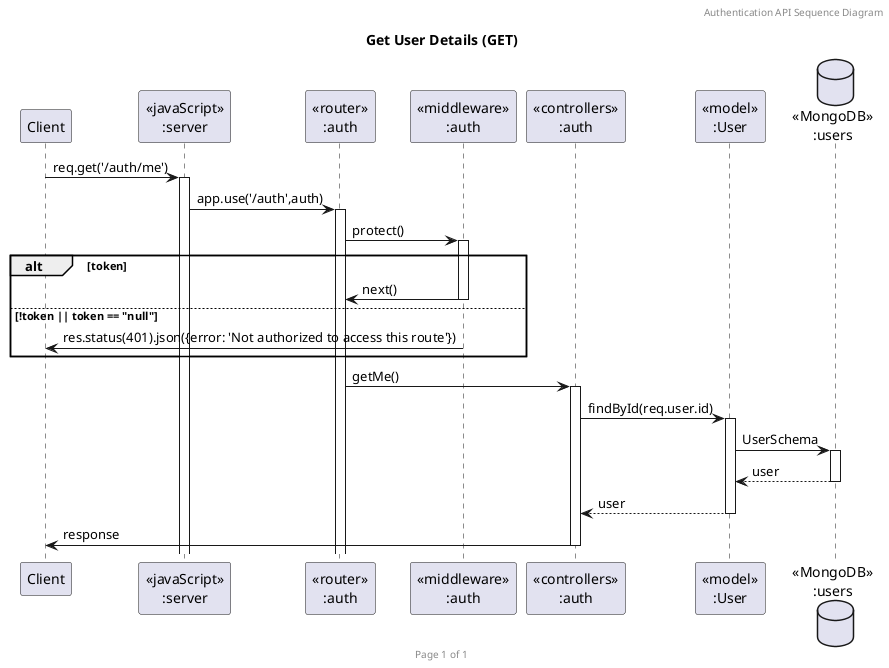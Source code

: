 @startuml Get User Details (GET)

header Authentication API Sequence Diagram
footer Page %page% of %lastpage%
title "Get User Details (GET)"

participant "Client" as client
participant "<<javaScript>>\n:server" as server
participant "<<router>>\n:auth" as routerAuth
participant "<<middleware>>\n:auth" as middlewareAuth
participant "<<controllers>>\n:auth" as controllersAuth
participant "<<model>>\n:User" as modelUser
database "<<MongoDB>>\n:users" as UsersDatabase

client->server ++:req.get('/auth/me')
server->routerAuth ++:app.use('/auth',auth)
routerAuth -> middlewareAuth ++:protect()
alt token
    middlewareAuth -> routerAuth --:next()
else !token || token == "null"
    middlewareAuth -> client --:res.status(401).json({error: 'Not authorized to access this route'})
end

routerAuth -> controllersAuth ++:getMe()
controllersAuth->modelUser ++:findById(req.user.id)
modelUser ->UsersDatabase ++: UserSchema
UsersDatabase --> modelUser --: user
controllersAuth <-- modelUser --:user
controllersAuth->client --:response

@enduml